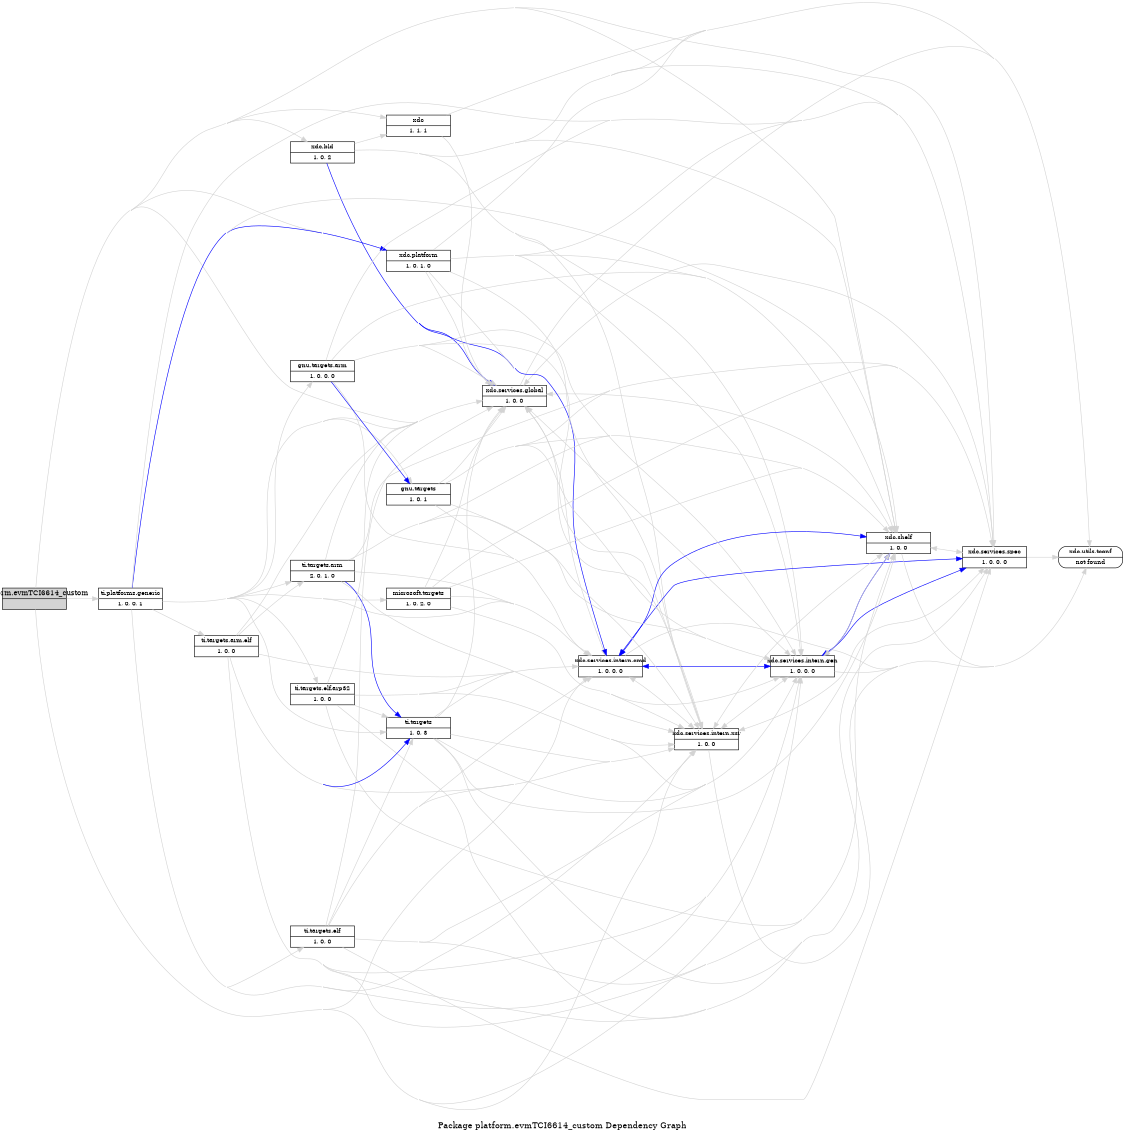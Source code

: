 digraph dependencies {
    label="\nPackage platform.evmTCI6614_custom Dependency Graph";
    size="7.5,10";
    rankdir=LR;
    ranksep=".75";
    concentrate="true";
    node [fixedsize=true, width=1.5, style=filled, color=black];
    node [font=Helvetica, fontsize=12, fillcolor=lightgrey];
    platform_evmTCI6614_custom [shape=record,label="platform.evmTCI6614_custom|", URL="package.rel.xml"];
    node [fontsize=10, fillcolor=white];

    edge [style=solid, color=blue]

    edge [style=solid, color=lightgrey]
    xdc [shape=record,label="xdc|1, 1, 1", URL="../C:\Program Files\Texas Instruments\xdctools_3_22_04_44_eng\packages\xdc\package/package.rel.svg"];
    platform_evmTCI6614_custom -> xdc;
    xdc_services_global [shape=record,label="xdc.services.global|1, 0, 0", URL="../C:\Program Files\Texas Instruments\xdctools_3_22_04_44_eng\packages\xdc\services\global\package/package.rel.svg"];
    platform_evmTCI6614_custom -> xdc_services_global;
    xdc_bld [shape=record,label="xdc.bld|1, 0, 2", URL="../C:\Program Files\Texas Instruments\xdctools_3_22_04_44_eng\packages\xdc\bld\package/package.rel.svg"];
    platform_evmTCI6614_custom -> xdc_bld;
    xdc_platform [shape=record,label="xdc.platform|1, 0, 1, 0", URL="../C:\Program Files\Texas Instruments\xdctools_3_22_04_44_eng\packages\xdc\platform\package/package.rel.svg"];
    platform_evmTCI6614_custom -> xdc_platform;
    ti_platforms_generic [shape=record,label="ti.platforms.generic|1, 0, 0, 1", URL="../C:\Program Files\Texas Instruments\xdctools_3_22_04_44_eng\packages\ti\platforms\generic\package/package.rel.svg"];
    platform_evmTCI6614_custom -> ti_platforms_generic;
    xdc_services_intern_cmd [shape=record,label="xdc.services.intern.cmd|1, 0, 0, 0", URL="../C:\Program Files\Texas Instruments\xdctools_3_22_04_44_eng\packages\xdc\services\intern\cmd\package/package.rel.svg"];
    platform_evmTCI6614_custom -> xdc_services_intern_cmd;
    xdc_services_intern_xsr [shape=record,label="xdc.services.intern.xsr|1, 0, 0", URL="../C:\Program Files\Texas Instruments\xdctools_3_22_04_44_eng\packages\xdc\services\intern\xsr\package/package.rel.svg"];
    platform_evmTCI6614_custom -> xdc_services_intern_xsr;
    xdc_services_spec [shape=record,label="xdc.services.spec|1, 0, 0, 0", URL="../C:\Program Files\Texas Instruments\xdctools_3_22_04_44_eng\packages\xdc\services\spec\package/package.rel.svg"];
    platform_evmTCI6614_custom -> xdc_services_spec;
    xdc_shelf [shape=record,label="xdc.shelf|1, 0, 0", URL="../C:\Program Files\Texas Instruments\xdctools_3_22_04_44_eng\packages\xdc\shelf\package/package.rel.svg"];
    platform_evmTCI6614_custom -> xdc_shelf;
    xdc_services_intern_gen [shape=record,label="xdc.services.intern.gen|1, 0, 0, 0", URL="../C:\Program Files\Texas Instruments\xdctools_3_22_04_44_eng\packages\xdc\services\intern\gen\package/package.rel.svg"];
    platform_evmTCI6614_custom -> xdc_services_intern_gen;

    edge [style=solid, color=blue]
    xdc_services_intern_gen -> xdc_shelf;
    xdc_services_intern_gen -> xdc_services_spec;
    xdc_services_intern_gen -> xdc_services_global;
    xdc_services_intern_gen -> xdc_services_intern_xsr;

    edge [style=solid, color=lightgrey]
    xdc_utils_tconf [shape=record,label="xdc.utils.tconf|not found"style=rounded, ];
    xdc_services_intern_gen -> xdc_utils_tconf;
    xdc_services_intern_gen -> xdc_services_global;
    xdc_services_intern_gen -> xdc_services_spec;
    xdc_services_intern_gen -> xdc_shelf;
    xdc_services_intern_gen -> xdc_services_intern_cmd;
    xdc_services_intern_gen -> xdc_services_intern_xsr;

    edge [style=solid, color=blue]

    edge [style=solid, color=lightgrey]

    edge [style=solid, color=blue]

    edge [style=solid, color=lightgrey]
    xdc_shelf -> xdc_utils_tconf;
    xdc_shelf -> xdc_services_global;
    xdc_shelf -> xdc_services_spec;
    xdc_shelf -> xdc_services_intern_cmd;
    xdc_shelf -> xdc_services_intern_gen;
    xdc_shelf -> xdc_services_intern_xsr;

    edge [style=solid, color=blue]
    xdc_services_spec -> xdc_shelf;

    edge [style=solid, color=lightgrey]
    xdc_services_spec -> xdc_utils_tconf;
    xdc_services_spec -> xdc_services_global;
    xdc_services_spec -> xdc_shelf;
    xdc_services_spec -> xdc_services_intern_cmd;
    xdc_services_spec -> xdc_services_intern_gen;
    xdc_services_spec -> xdc_services_intern_xsr;

    edge [style=solid, color=blue]
    xdc_services_intern_xsr -> xdc_services_global;

    edge [style=solid, color=lightgrey]
    xdc_services_intern_xsr -> xdc_utils_tconf;
    xdc_services_intern_xsr -> xdc_services_global;
    xdc_services_intern_xsr -> xdc_services_spec;
    xdc_services_intern_xsr -> xdc_shelf;
    xdc_services_intern_xsr -> xdc_services_intern_cmd;
    xdc_services_intern_xsr -> xdc_services_intern_gen;

    edge [style=solid, color=blue]
    xdc_services_intern_cmd -> xdc_shelf;
    xdc_services_intern_cmd -> xdc_services_spec;
    xdc_services_intern_cmd -> xdc_services_global;
    xdc_services_intern_cmd -> xdc_services_intern_gen;

    edge [style=solid, color=lightgrey]
    xdc_services_intern_cmd -> xdc_utils_tconf;
    xdc_services_intern_cmd -> xdc_services_global;
    xdc_services_intern_cmd -> xdc_services_spec;
    xdc_services_intern_cmd -> xdc_shelf;
    xdc_services_intern_cmd -> xdc_services_intern_gen;
    xdc_services_intern_cmd -> xdc_services_intern_xsr;

    edge [style=solid, color=blue]
    ti_platforms_generic -> xdc_platform;

    edge [style=solid, color=lightgrey]
    ti_platforms_generic -> xdc_services_global;
    ti_targets [shape=record,label="ti.targets|1, 0, 3", URL="../C:\Program Files\Texas Instruments\xdctools_3_22_04_44_eng\packages\ti\targets\package/package.rel.svg"];
    ti_platforms_generic -> ti_targets;
    gnu_targets [shape=record,label="gnu.targets|1, 0, 1", URL="../C:\Program Files\Texas Instruments\xdctools_3_22_04_44_eng\packages\gnu\targets\package/package.rel.svg"];
    ti_platforms_generic -> gnu_targets;
    ti_targets_arm [shape=record,label="ti.targets.arm|2, 0, 1, 0", URL="../C:\Program Files\Texas Instruments\xdctools_3_22_04_44_eng\packages\ti\targets\arm\package/package.rel.svg"];
    ti_platforms_generic -> ti_targets_arm;
    ti_targets_elf [shape=record,label="ti.targets.elf|1, 0, 0", URL="../C:\Program Files\Texas Instruments\xdctools_3_22_04_44_eng\packages\ti\targets\elf\package/package.rel.svg"];
    ti_platforms_generic -> ti_targets_elf;
    ti_targets_elf_arp32 [shape=record,label="ti.targets.elf.arp32|1, 0, 0", URL="../C:\Program Files\Texas Instruments\xdctools_3_22_04_44_eng\packages\ti\targets\elf\arp32\package/package.rel.svg"];
    ti_platforms_generic -> ti_targets_elf_arp32;
    ti_targets_arm_elf [shape=record,label="ti.targets.arm.elf|1, 0, 0", URL="../C:\Program Files\Texas Instruments\xdctools_3_22_04_44_eng\packages\ti\targets\arm\elf\package/package.rel.svg"];
    ti_platforms_generic -> ti_targets_arm_elf;
    gnu_targets_arm [shape=record,label="gnu.targets.arm|1, 0, 0, 0", URL="../C:\Program Files\Texas Instruments\xdctools_3_22_04_44_eng\packages\gnu\targets\arm\package/package.rel.svg"];
    ti_platforms_generic -> gnu_targets_arm;
    microsoft_targets [shape=record,label="microsoft.targets|1, 0, 2, 0", URL="../C:\Program Files\Texas Instruments\xdctools_3_22_04_44_eng\packages\microsoft\targets\package/package.rel.svg"];
    ti_platforms_generic -> microsoft_targets;
    ti_platforms_generic -> xdc_platform;
    ti_platforms_generic -> xdc_shelf;
    ti_platforms_generic -> xdc_services_intern_gen;
    ti_platforms_generic -> xdc_services_intern_xsr;
    ti_platforms_generic -> xdc_services_spec;
    ti_platforms_generic -> xdc_services_intern_cmd;

    edge [style=solid, color=blue]

    edge [style=solid, color=lightgrey]
    microsoft_targets -> xdc_services_global;
    microsoft_targets -> xdc_services_spec;
    microsoft_targets -> xdc_services_intern_gen;
    microsoft_targets -> xdc_services_intern_cmd;
    microsoft_targets -> xdc_services_intern_xsr;
    microsoft_targets -> xdc_shelf;

    edge [style=solid, color=blue]
    gnu_targets_arm -> gnu_targets;

    edge [style=solid, color=lightgrey]
    gnu_targets_arm -> xdc_services_global;
    gnu_targets_arm -> gnu_targets;
    gnu_targets_arm -> xdc_services_spec;
    gnu_targets_arm -> xdc_services_intern_gen;
    gnu_targets_arm -> xdc_services_intern_cmd;
    gnu_targets_arm -> xdc_services_intern_xsr;
    gnu_targets_arm -> xdc_shelf;

    edge [style=solid, color=blue]
    ti_targets_arm_elf -> ti_targets;

    edge [style=solid, color=lightgrey]
    ti_targets_arm_elf -> xdc_services_global;
    ti_targets_arm_elf -> ti_targets;
    ti_targets_arm_elf -> ti_targets_arm;
    ti_targets_arm_elf -> xdc_services_spec;
    ti_targets_arm_elf -> xdc_services_intern_gen;
    ti_targets_arm_elf -> xdc_services_intern_cmd;
    ti_targets_arm_elf -> xdc_services_intern_xsr;
    ti_targets_arm_elf -> xdc_shelf;

    edge [style=solid, color=blue]

    edge [style=solid, color=lightgrey]
    ti_targets_elf_arp32 -> xdc_services_global;
    ti_targets_elf_arp32 -> ti_targets;
    ti_targets_elf_arp32 -> xdc_services_spec;
    ti_targets_elf_arp32 -> xdc_services_intern_gen;
    ti_targets_elf_arp32 -> xdc_services_intern_cmd;
    ti_targets_elf_arp32 -> xdc_services_intern_xsr;
    ti_targets_elf_arp32 -> xdc_shelf;

    edge [style=solid, color=blue]

    edge [style=solid, color=lightgrey]
    ti_targets_elf -> xdc_services_global;
    ti_targets_elf -> ti_targets;
    ti_targets_elf -> xdc_services_spec;
    ti_targets_elf -> xdc_services_intern_gen;
    ti_targets_elf -> xdc_services_intern_cmd;
    ti_targets_elf -> xdc_services_intern_xsr;
    ti_targets_elf -> xdc_shelf;

    edge [style=solid, color=blue]
    ti_targets_arm -> ti_targets;

    edge [style=solid, color=lightgrey]
    ti_targets_arm -> xdc_services_global;
    ti_targets_arm -> ti_targets;
    ti_targets_arm -> xdc_services_spec;
    ti_targets_arm -> xdc_services_intern_gen;
    ti_targets_arm -> xdc_services_intern_cmd;
    ti_targets_arm -> xdc_services_intern_xsr;
    ti_targets_arm -> xdc_shelf;

    edge [style=solid, color=blue]

    edge [style=solid, color=lightgrey]
    gnu_targets -> xdc_services_global;
    gnu_targets -> xdc_services_spec;
    gnu_targets -> xdc_services_intern_gen;
    gnu_targets -> xdc_services_intern_cmd;
    gnu_targets -> xdc_services_intern_xsr;
    gnu_targets -> xdc_shelf;

    edge [style=solid, color=blue]

    edge [style=solid, color=lightgrey]
    ti_targets -> xdc_services_global;
    ti_targets -> xdc_services_spec;
    ti_targets -> xdc_services_intern_gen;
    ti_targets -> xdc_services_intern_cmd;
    ti_targets -> xdc_services_intern_xsr;
    ti_targets -> xdc_shelf;

    edge [style=solid, color=blue]

    edge [style=solid, color=lightgrey]
    xdc_platform -> xdc_utils_tconf;
    xdc_platform -> xdc_services_global;
    xdc_platform -> xdc_services_spec;
    xdc_platform -> xdc_shelf;
    xdc_platform -> xdc_services_intern_cmd;
    xdc_platform -> xdc_services_intern_gen;
    xdc_platform -> xdc_services_intern_xsr;

    edge [style=solid, color=blue]
    xdc_bld -> xdc_services_global;
    xdc_bld -> xdc_services_intern_cmd;

    edge [style=solid, color=lightgrey]
    xdc_bld -> xdc_utils_tconf;
    xdc_bld -> xdc;
    xdc_bld -> xdc_services_global;
    xdc_bld -> xdc_services_spec;
    xdc_bld -> xdc_shelf;
    xdc_bld -> xdc_services_intern_cmd;
    xdc_bld -> xdc_services_intern_gen;
    xdc_bld -> xdc_services_intern_xsr;

    edge [style=solid, color=blue]

    edge [style=solid, color=lightgrey]
    xdc_services_global -> xdc_utils_tconf;
    xdc_services_global -> xdc_services_spec;
    xdc_services_global -> xdc_shelf;
    xdc_services_global -> xdc_services_intern_cmd;
    xdc_services_global -> xdc_services_intern_gen;
    xdc_services_global -> xdc_services_intern_xsr;

    edge [style=solid, color=blue]

    edge [style=solid, color=lightgrey]
    xdc -> xdc_utils_tconf;
    xdc -> xdc_services_global;
}
